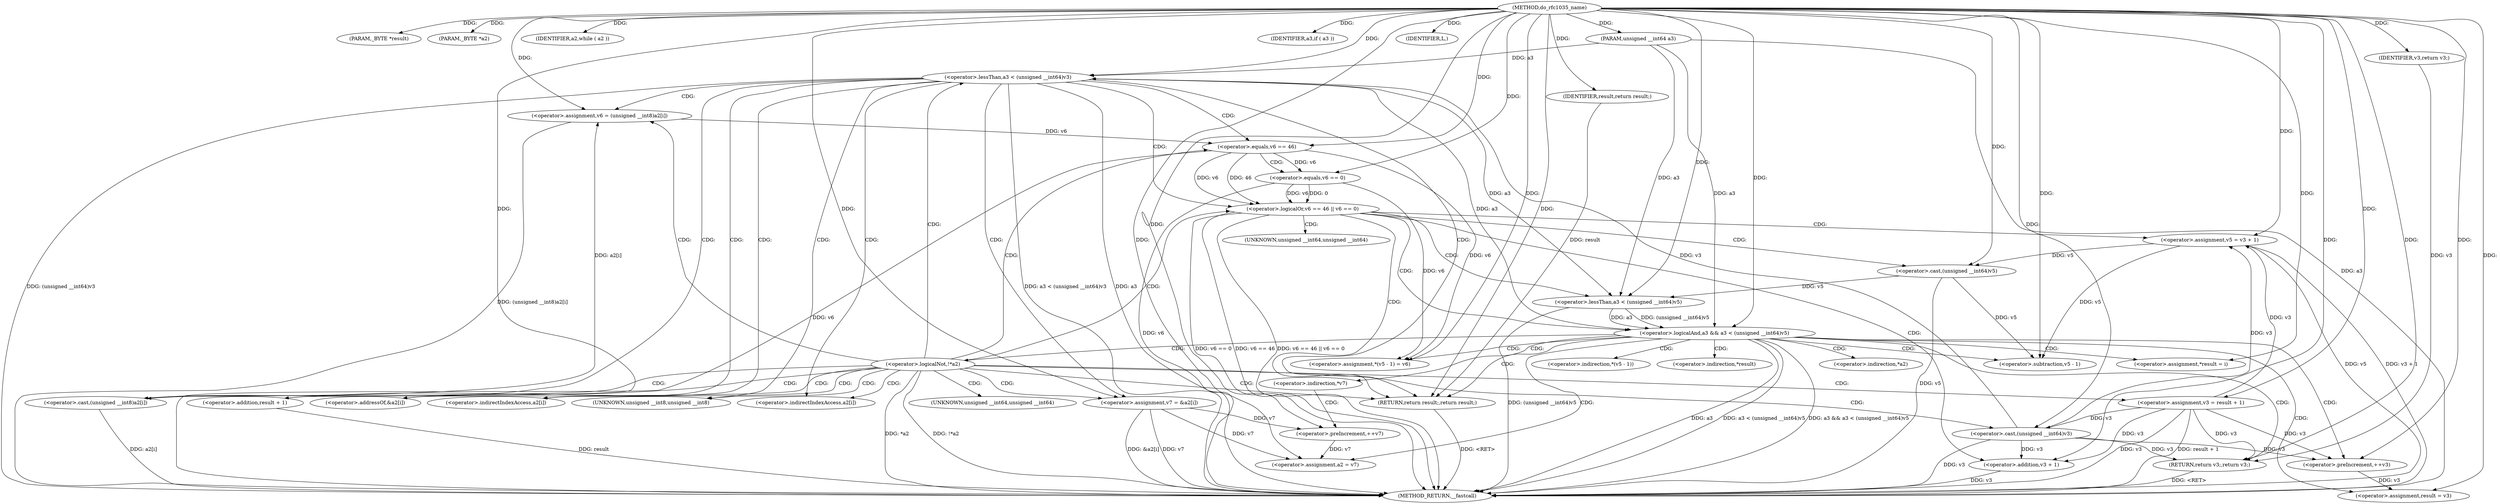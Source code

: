 digraph do_rfc1035_name {  
"1000106" [label = "(METHOD,do_rfc1035_name)" ]
"1000203" [label = "(METHOD_RETURN,__fastcall)" ]
"1000107" [label = "(PARAM,_BYTE *result)" ]
"1000108" [label = "(PARAM,_BYTE *a2)" ]
"1000109" [label = "(PARAM,unsigned __int64 a3)" ]
"1000117" [label = "(IDENTIFIER,a2,while ( a2 ))" ]
"1000120" [label = "(<operator>.logicalNot,!*a2)" ]
"1000124" [label = "(<operator>.assignment,v3 = result + 1)" ]
"1000126" [label = "(<operator>.addition,result + 1)" ]
"1000130" [label = "(IDENTIFIER,a3,if ( a3 ))" ]
"1000133" [label = "(<operator>.lessThan,a3 < (unsigned __int64)v3)" ]
"1000135" [label = "(<operator>.cast,(unsigned __int64)v3)" ]
"1000139" [label = "(IDENTIFIER,L,)" ]
"1000141" [label = "(<operator>.assignment,v6 = (unsigned __int8)a2[i])" ]
"1000143" [label = "(<operator>.cast,(unsigned __int8)a2[i])" ]
"1000148" [label = "(<operator>.assignment,v7 = &a2[i])" ]
"1000155" [label = "(<operator>.logicalOr,v6 == 46 || v6 == 0)" ]
"1000156" [label = "(<operator>.equals,v6 == 46)" ]
"1000159" [label = "(<operator>.equals,v6 == 0)" ]
"1000163" [label = "(<operator>.assignment,v5 = v3 + 1)" ]
"1000165" [label = "(<operator>.addition,v3 + 1)" ]
"1000169" [label = "(<operator>.logicalAnd,a3 && a3 < (unsigned __int64)v5)" ]
"1000171" [label = "(<operator>.lessThan,a3 < (unsigned __int64)v5)" ]
"1000173" [label = "(<operator>.cast,(unsigned __int64)v5)" ]
"1000176" [label = "(RETURN,return v3;,return v3;)" ]
"1000177" [label = "(IDENTIFIER,v3,return v3;)" ]
"1000178" [label = "(<operator>.preIncrement,++v3)" ]
"1000180" [label = "(<operator>.assignment,*(v5 - 1) = v6)" ]
"1000182" [label = "(<operator>.subtraction,v5 - 1)" ]
"1000186" [label = "(<operator>.assignment,*result = i)" ]
"1000193" [label = "(<operator>.preIncrement,++v7)" ]
"1000195" [label = "(<operator>.assignment,a2 = v7)" ]
"1000198" [label = "(<operator>.assignment,result = v3)" ]
"1000201" [label = "(RETURN,return result;,return result;)" ]
"1000202" [label = "(IDENTIFIER,result,return result;)" ]
"1000121" [label = "(<operator>.indirection,*a2)" ]
"1000136" [label = "(UNKNOWN,unsigned __int64,unsigned __int64)" ]
"1000144" [label = "(UNKNOWN,unsigned __int8,unsigned __int8)" ]
"1000145" [label = "(<operator>.indirectIndexAccess,a2[i])" ]
"1000150" [label = "(<operator>.addressOf,&a2[i])" ]
"1000151" [label = "(<operator>.indirectIndexAccess,a2[i])" ]
"1000174" [label = "(UNKNOWN,unsigned __int64,unsigned __int64)" ]
"1000181" [label = "(<operator>.indirection,*(v5 - 1))" ]
"1000187" [label = "(<operator>.indirection,*result)" ]
"1000191" [label = "(<operator>.indirection,*v7)" ]
  "1000163" -> "1000203"  [ label = "DDG: v5"] 
  "1000141" -> "1000203"  [ label = "DDG: (unsigned __int8)a2[i]"] 
  "1000156" -> "1000203"  [ label = "DDG: v6"] 
  "1000120" -> "1000203"  [ label = "DDG: *a2"] 
  "1000133" -> "1000203"  [ label = "DDG: a3 < (unsigned __int64)v3"] 
  "1000155" -> "1000203"  [ label = "DDG: v6 == 0"] 
  "1000169" -> "1000203"  [ label = "DDG: a3"] 
  "1000169" -> "1000203"  [ label = "DDG: a3 < (unsigned __int64)v5"] 
  "1000155" -> "1000203"  [ label = "DDG: v6 == 46"] 
  "1000169" -> "1000203"  [ label = "DDG: a3 && a3 < (unsigned __int64)v5"] 
  "1000143" -> "1000203"  [ label = "DDG: a2[i]"] 
  "1000171" -> "1000203"  [ label = "DDG: (unsigned __int64)v5"] 
  "1000159" -> "1000203"  [ label = "DDG: v6"] 
  "1000173" -> "1000203"  [ label = "DDG: v5"] 
  "1000163" -> "1000203"  [ label = "DDG: v3 + 1"] 
  "1000120" -> "1000203"  [ label = "DDG: !*a2"] 
  "1000126" -> "1000203"  [ label = "DDG: result"] 
  "1000109" -> "1000203"  [ label = "DDG: a3"] 
  "1000165" -> "1000203"  [ label = "DDG: v3"] 
  "1000135" -> "1000203"  [ label = "DDG: v3"] 
  "1000133" -> "1000203"  [ label = "DDG: a3"] 
  "1000148" -> "1000203"  [ label = "DDG: &a2[i]"] 
  "1000148" -> "1000203"  [ label = "DDG: v7"] 
  "1000155" -> "1000203"  [ label = "DDG: v6 == 46 || v6 == 0"] 
  "1000133" -> "1000203"  [ label = "DDG: (unsigned __int64)v3"] 
  "1000124" -> "1000203"  [ label = "DDG: result + 1"] 
  "1000124" -> "1000203"  [ label = "DDG: v3"] 
  "1000201" -> "1000203"  [ label = "DDG: <RET>"] 
  "1000176" -> "1000203"  [ label = "DDG: <RET>"] 
  "1000106" -> "1000107"  [ label = "DDG: "] 
  "1000106" -> "1000108"  [ label = "DDG: "] 
  "1000106" -> "1000109"  [ label = "DDG: "] 
  "1000106" -> "1000117"  [ label = "DDG: "] 
  "1000106" -> "1000124"  [ label = "DDG: "] 
  "1000106" -> "1000126"  [ label = "DDG: "] 
  "1000106" -> "1000130"  [ label = "DDG: "] 
  "1000109" -> "1000133"  [ label = "DDG: a3"] 
  "1000106" -> "1000133"  [ label = "DDG: "] 
  "1000135" -> "1000133"  [ label = "DDG: v3"] 
  "1000124" -> "1000135"  [ label = "DDG: v3"] 
  "1000106" -> "1000135"  [ label = "DDG: "] 
  "1000106" -> "1000139"  [ label = "DDG: "] 
  "1000143" -> "1000141"  [ label = "DDG: a2[i]"] 
  "1000106" -> "1000141"  [ label = "DDG: "] 
  "1000106" -> "1000148"  [ label = "DDG: "] 
  "1000156" -> "1000155"  [ label = "DDG: v6"] 
  "1000156" -> "1000155"  [ label = "DDG: 46"] 
  "1000141" -> "1000156"  [ label = "DDG: v6"] 
  "1000106" -> "1000156"  [ label = "DDG: "] 
  "1000159" -> "1000155"  [ label = "DDG: v6"] 
  "1000159" -> "1000155"  [ label = "DDG: 0"] 
  "1000156" -> "1000159"  [ label = "DDG: v6"] 
  "1000106" -> "1000159"  [ label = "DDG: "] 
  "1000135" -> "1000163"  [ label = "DDG: v3"] 
  "1000124" -> "1000163"  [ label = "DDG: v3"] 
  "1000106" -> "1000163"  [ label = "DDG: "] 
  "1000135" -> "1000165"  [ label = "DDG: v3"] 
  "1000124" -> "1000165"  [ label = "DDG: v3"] 
  "1000106" -> "1000165"  [ label = "DDG: "] 
  "1000133" -> "1000169"  [ label = "DDG: a3"] 
  "1000171" -> "1000169"  [ label = "DDG: a3"] 
  "1000109" -> "1000169"  [ label = "DDG: a3"] 
  "1000106" -> "1000169"  [ label = "DDG: "] 
  "1000171" -> "1000169"  [ label = "DDG: (unsigned __int64)v5"] 
  "1000133" -> "1000171"  [ label = "DDG: a3"] 
  "1000109" -> "1000171"  [ label = "DDG: a3"] 
  "1000106" -> "1000171"  [ label = "DDG: "] 
  "1000173" -> "1000171"  [ label = "DDG: v5"] 
  "1000163" -> "1000173"  [ label = "DDG: v5"] 
  "1000106" -> "1000173"  [ label = "DDG: "] 
  "1000177" -> "1000176"  [ label = "DDG: v3"] 
  "1000135" -> "1000176"  [ label = "DDG: v3"] 
  "1000124" -> "1000176"  [ label = "DDG: v3"] 
  "1000106" -> "1000176"  [ label = "DDG: "] 
  "1000106" -> "1000177"  [ label = "DDG: "] 
  "1000106" -> "1000178"  [ label = "DDG: "] 
  "1000135" -> "1000178"  [ label = "DDG: v3"] 
  "1000124" -> "1000178"  [ label = "DDG: v3"] 
  "1000156" -> "1000180"  [ label = "DDG: v6"] 
  "1000159" -> "1000180"  [ label = "DDG: v6"] 
  "1000106" -> "1000180"  [ label = "DDG: "] 
  "1000163" -> "1000182"  [ label = "DDG: v5"] 
  "1000173" -> "1000182"  [ label = "DDG: v5"] 
  "1000106" -> "1000182"  [ label = "DDG: "] 
  "1000106" -> "1000186"  [ label = "DDG: "] 
  "1000148" -> "1000193"  [ label = "DDG: v7"] 
  "1000106" -> "1000193"  [ label = "DDG: "] 
  "1000193" -> "1000195"  [ label = "DDG: v7"] 
  "1000148" -> "1000195"  [ label = "DDG: v7"] 
  "1000106" -> "1000195"  [ label = "DDG: "] 
  "1000178" -> "1000198"  [ label = "DDG: v3"] 
  "1000106" -> "1000198"  [ label = "DDG: "] 
  "1000202" -> "1000201"  [ label = "DDG: result"] 
  "1000106" -> "1000201"  [ label = "DDG: "] 
  "1000106" -> "1000202"  [ label = "DDG: "] 
  "1000120" -> "1000201"  [ label = "CDG: "] 
  "1000120" -> "1000126"  [ label = "CDG: "] 
  "1000120" -> "1000124"  [ label = "CDG: "] 
  "1000120" -> "1000144"  [ label = "CDG: "] 
  "1000120" -> "1000143"  [ label = "CDG: "] 
  "1000120" -> "1000141"  [ label = "CDG: "] 
  "1000120" -> "1000136"  [ label = "CDG: "] 
  "1000120" -> "1000135"  [ label = "CDG: "] 
  "1000120" -> "1000133"  [ label = "CDG: "] 
  "1000120" -> "1000156"  [ label = "CDG: "] 
  "1000120" -> "1000155"  [ label = "CDG: "] 
  "1000120" -> "1000151"  [ label = "CDG: "] 
  "1000120" -> "1000150"  [ label = "CDG: "] 
  "1000120" -> "1000148"  [ label = "CDG: "] 
  "1000120" -> "1000145"  [ label = "CDG: "] 
  "1000133" -> "1000201"  [ label = "CDG: "] 
  "1000133" -> "1000144"  [ label = "CDG: "] 
  "1000133" -> "1000143"  [ label = "CDG: "] 
  "1000133" -> "1000141"  [ label = "CDG: "] 
  "1000133" -> "1000156"  [ label = "CDG: "] 
  "1000133" -> "1000155"  [ label = "CDG: "] 
  "1000133" -> "1000151"  [ label = "CDG: "] 
  "1000133" -> "1000150"  [ label = "CDG: "] 
  "1000133" -> "1000148"  [ label = "CDG: "] 
  "1000133" -> "1000145"  [ label = "CDG: "] 
  "1000155" -> "1000169"  [ label = "CDG: "] 
  "1000155" -> "1000165"  [ label = "CDG: "] 
  "1000155" -> "1000163"  [ label = "CDG: "] 
  "1000155" -> "1000201"  [ label = "CDG: "] 
  "1000155" -> "1000174"  [ label = "CDG: "] 
  "1000155" -> "1000173"  [ label = "CDG: "] 
  "1000155" -> "1000171"  [ label = "CDG: "] 
  "1000156" -> "1000159"  [ label = "CDG: "] 
  "1000169" -> "1000176"  [ label = "CDG: "] 
  "1000169" -> "1000191"  [ label = "CDG: "] 
  "1000169" -> "1000187"  [ label = "CDG: "] 
  "1000169" -> "1000186"  [ label = "CDG: "] 
  "1000169" -> "1000182"  [ label = "CDG: "] 
  "1000169" -> "1000181"  [ label = "CDG: "] 
  "1000169" -> "1000180"  [ label = "CDG: "] 
  "1000169" -> "1000178"  [ label = "CDG: "] 
  "1000169" -> "1000198"  [ label = "CDG: "] 
  "1000169" -> "1000195"  [ label = "CDG: "] 
  "1000169" -> "1000201"  [ label = "CDG: "] 
  "1000169" -> "1000121"  [ label = "CDG: "] 
  "1000169" -> "1000120"  [ label = "CDG: "] 
  "1000191" -> "1000193"  [ label = "CDG: "] 
}
